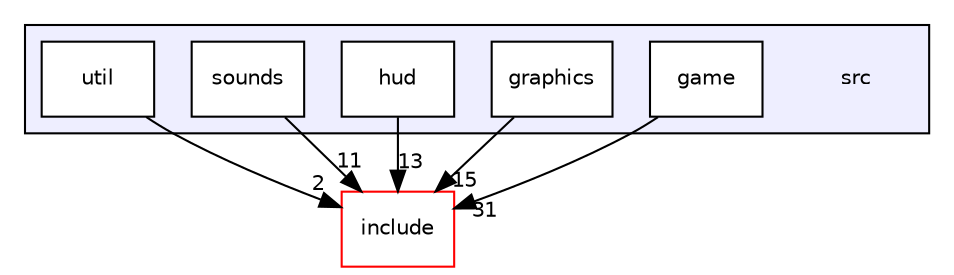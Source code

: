 digraph "/Users/runner/work/chess/chess/src" {
  bgcolor=transparent;
  compound=true
  node [ fontsize="10", fontname="Helvetica"];
  edge [ labelfontsize="10", labelfontname="Helvetica"];
  subgraph clusterdir_68267d1309a1af8e8297ef4c3efbcdba {
    graph [ bgcolor="#eeeeff", pencolor="black", label="" URL="dir_68267d1309a1af8e8297ef4c3efbcdba.html"];
    dir_68267d1309a1af8e8297ef4c3efbcdba [shape=plaintext label="src"];
  dir_1699be727a800b1d059c6f7f2b91d2ee [shape=box label="game" fillcolor="white" style="filled" URL="dir_1699be727a800b1d059c6f7f2b91d2ee.html"];
  dir_560415a5d2bc4999842279f4fc1debef [shape=box label="graphics" fillcolor="white" style="filled" URL="dir_560415a5d2bc4999842279f4fc1debef.html"];
  dir_47f8c9664a0c75d525313679f84f9445 [shape=box label="hud" fillcolor="white" style="filled" URL="dir_47f8c9664a0c75d525313679f84f9445.html"];
  dir_a96564f6348ccf85c63c82abdf96cc4c [shape=box label="sounds" fillcolor="white" style="filled" URL="dir_a96564f6348ccf85c63c82abdf96cc4c.html"];
  dir_b7878ad5ecbf2506f4125b9d34c97e45 [shape=box label="util" fillcolor="white" style="filled" URL="dir_b7878ad5ecbf2506f4125b9d34c97e45.html"];
  }
  dir_d44c64559bbebec7f509842c48db8b23 [shape=box label="include" color="red" URL="dir_d44c64559bbebec7f509842c48db8b23.html"];
  dir_1699be727a800b1d059c6f7f2b91d2ee->dir_d44c64559bbebec7f509842c48db8b23 [headlabel="31", labeldistance=1.5 headhref="dir_000007_000000.html"];
  dir_47f8c9664a0c75d525313679f84f9445->dir_d44c64559bbebec7f509842c48db8b23 [headlabel="13", labeldistance=1.5 headhref="dir_000009_000000.html"];
  dir_560415a5d2bc4999842279f4fc1debef->dir_d44c64559bbebec7f509842c48db8b23 [headlabel="15", labeldistance=1.5 headhref="dir_000008_000000.html"];
  dir_a96564f6348ccf85c63c82abdf96cc4c->dir_d44c64559bbebec7f509842c48db8b23 [headlabel="11", labeldistance=1.5 headhref="dir_000010_000000.html"];
  dir_b7878ad5ecbf2506f4125b9d34c97e45->dir_d44c64559bbebec7f509842c48db8b23 [headlabel="2", labeldistance=1.5 headhref="dir_000011_000000.html"];
}
